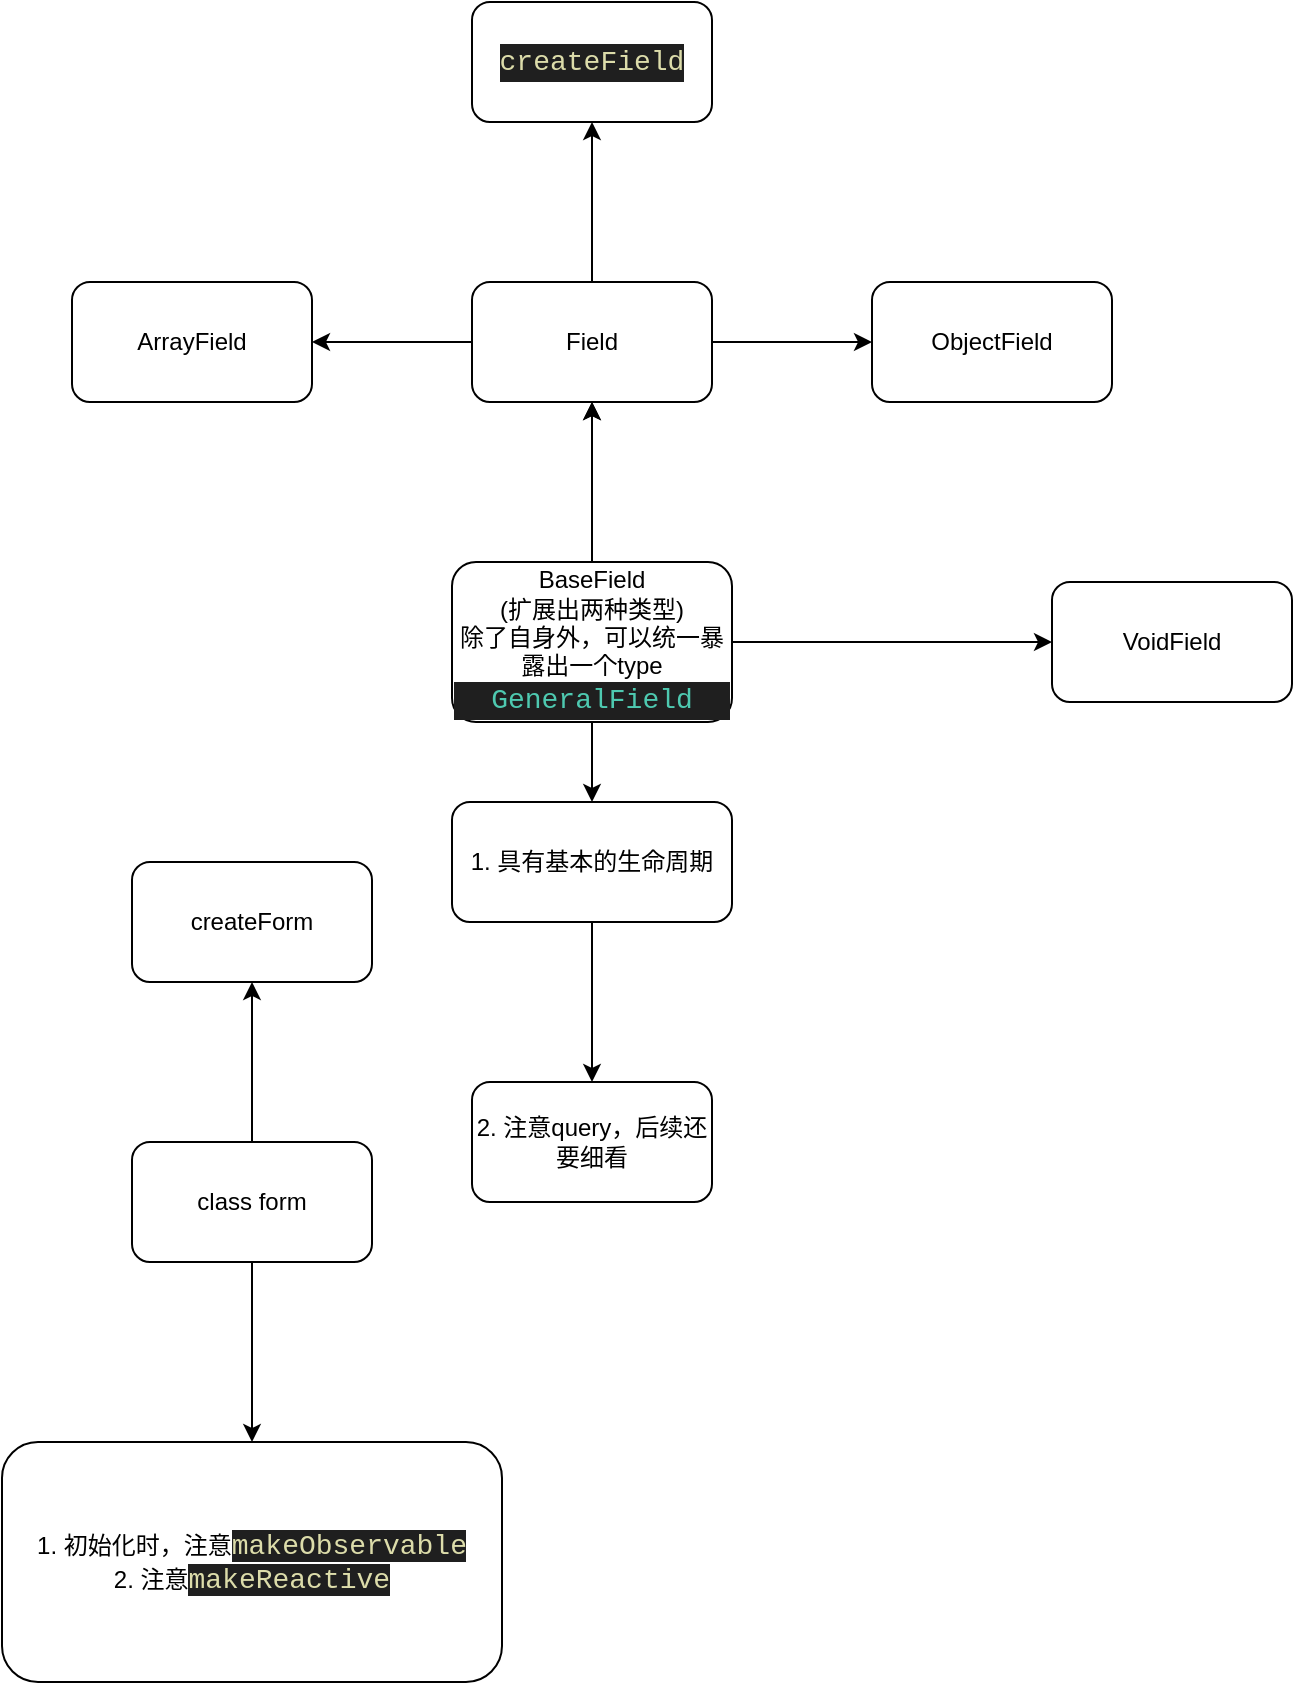 <mxfile version="24.0.7" type="github" pages="4">
  <diagram name="core" id="ydHfQLda-jTnJavEIhyf">
    <mxGraphModel dx="1234" dy="583" grid="1" gridSize="10" guides="1" tooltips="1" connect="1" arrows="1" fold="1" page="1" pageScale="1" pageWidth="827" pageHeight="1169" math="0" shadow="0">
      <root>
        <mxCell id="0" />
        <mxCell id="1" parent="0" />
        <mxCell id="av79MnD7f7RDqJ-BfmS2-2" value="" style="edgeStyle=orthogonalEdgeStyle;rounded=0;orthogonalLoop=1;jettySize=auto;html=1;" parent="1" source="qCkV-2ycP6spc737OJOI-1" target="av79MnD7f7RDqJ-BfmS2-1" edge="1">
          <mxGeometry relative="1" as="geometry" />
        </mxCell>
        <mxCell id="8ErluBd8FRFVj63jUSle-2" value="" style="edgeStyle=orthogonalEdgeStyle;rounded=0;orthogonalLoop=1;jettySize=auto;html=1;" edge="1" parent="1" source="qCkV-2ycP6spc737OJOI-1" target="8ErluBd8FRFVj63jUSle-1">
          <mxGeometry relative="1" as="geometry" />
        </mxCell>
        <mxCell id="qCkV-2ycP6spc737OJOI-1" value="class form" style="rounded=1;whiteSpace=wrap;html=1;" parent="1" vertex="1">
          <mxGeometry x="140" y="590" width="120" height="60" as="geometry" />
        </mxCell>
        <mxCell id="av79MnD7f7RDqJ-BfmS2-1" value="createForm" style="whiteSpace=wrap;html=1;rounded=1;" parent="1" vertex="1">
          <mxGeometry x="140" y="450" width="120" height="60" as="geometry" />
        </mxCell>
        <mxCell id="sH8zPT19yg_qcnnj4GGO-3" value="" style="edgeStyle=orthogonalEdgeStyle;rounded=0;orthogonalLoop=1;jettySize=auto;html=1;" parent="1" source="sH8zPT19yg_qcnnj4GGO-1" target="sH8zPT19yg_qcnnj4GGO-2" edge="1">
          <mxGeometry relative="1" as="geometry" />
        </mxCell>
        <mxCell id="sH8zPT19yg_qcnnj4GGO-4" value="" style="edgeStyle=orthogonalEdgeStyle;rounded=0;orthogonalLoop=1;jettySize=auto;html=1;" parent="1" source="sH8zPT19yg_qcnnj4GGO-1" target="sH8zPT19yg_qcnnj4GGO-2" edge="1">
          <mxGeometry relative="1" as="geometry" />
        </mxCell>
        <mxCell id="sH8zPT19yg_qcnnj4GGO-6" value="" style="edgeStyle=orthogonalEdgeStyle;rounded=0;orthogonalLoop=1;jettySize=auto;html=1;" parent="1" source="sH8zPT19yg_qcnnj4GGO-1" target="sH8zPT19yg_qcnnj4GGO-5" edge="1">
          <mxGeometry relative="1" as="geometry" />
        </mxCell>
        <mxCell id="8ErluBd8FRFVj63jUSle-4" value="" style="edgeStyle=orthogonalEdgeStyle;rounded=0;orthogonalLoop=1;jettySize=auto;html=1;" edge="1" parent="1" source="sH8zPT19yg_qcnnj4GGO-1" target="8ErluBd8FRFVj63jUSle-3">
          <mxGeometry relative="1" as="geometry" />
        </mxCell>
        <mxCell id="sH8zPT19yg_qcnnj4GGO-1" value="BaseField&lt;div&gt;(扩展出两种类型&lt;span style=&quot;background-color: initial;&quot;&gt;)&lt;/span&gt;&lt;/div&gt;&lt;div&gt;&lt;span style=&quot;background-color: initial;&quot;&gt;除了自身外，可以统一暴露出一个type&lt;/span&gt;&lt;/div&gt;&lt;div&gt;&lt;div style=&quot;color: rgb(204, 204, 204); background-color: rgb(31, 31, 31); font-family: Consolas, &amp;quot;Courier New&amp;quot;, monospace; font-size: 14px; line-height: 19px; white-space: pre;&quot;&gt;&lt;span style=&quot;color: #4ec9b0;&quot;&gt;GeneralField&lt;/span&gt;&lt;/div&gt;&lt;/div&gt;" style="rounded=1;whiteSpace=wrap;html=1;" parent="1" vertex="1">
          <mxGeometry x="300" y="300" width="140" height="80" as="geometry" />
        </mxCell>
        <mxCell id="sH8zPT19yg_qcnnj4GGO-10" value="" style="edgeStyle=orthogonalEdgeStyle;rounded=0;orthogonalLoop=1;jettySize=auto;html=1;" parent="1" source="sH8zPT19yg_qcnnj4GGO-2" target="sH8zPT19yg_qcnnj4GGO-9" edge="1">
          <mxGeometry relative="1" as="geometry" />
        </mxCell>
        <mxCell id="sH8zPT19yg_qcnnj4GGO-12" value="" style="edgeStyle=orthogonalEdgeStyle;rounded=0;orthogonalLoop=1;jettySize=auto;html=1;" parent="1" source="sH8zPT19yg_qcnnj4GGO-2" target="sH8zPT19yg_qcnnj4GGO-11" edge="1">
          <mxGeometry relative="1" as="geometry" />
        </mxCell>
        <mxCell id="sH8zPT19yg_qcnnj4GGO-14" value="" style="edgeStyle=orthogonalEdgeStyle;rounded=0;orthogonalLoop=1;jettySize=auto;html=1;" parent="1" source="sH8zPT19yg_qcnnj4GGO-2" target="sH8zPT19yg_qcnnj4GGO-13" edge="1">
          <mxGeometry relative="1" as="geometry" />
        </mxCell>
        <mxCell id="sH8zPT19yg_qcnnj4GGO-2" value="Field" style="whiteSpace=wrap;html=1;rounded=1;" parent="1" vertex="1">
          <mxGeometry x="310" y="160" width="120" height="60" as="geometry" />
        </mxCell>
        <mxCell id="sH8zPT19yg_qcnnj4GGO-5" value="VoidField" style="whiteSpace=wrap;html=1;rounded=1;" parent="1" vertex="1">
          <mxGeometry x="600" y="310" width="120" height="60" as="geometry" />
        </mxCell>
        <mxCell id="sH8zPT19yg_qcnnj4GGO-9" value="&lt;div style=&quot;color: rgb(204, 204, 204); background-color: rgb(31, 31, 31); font-family: Consolas, &amp;quot;Courier New&amp;quot;, monospace; font-size: 14px; line-height: 19px; white-space: pre;&quot;&gt;&lt;span style=&quot;color: #dcdcaa;&quot;&gt;createField&lt;/span&gt;&lt;/div&gt;" style="whiteSpace=wrap;html=1;rounded=1;" parent="1" vertex="1">
          <mxGeometry x="310" y="20" width="120" height="60" as="geometry" />
        </mxCell>
        <mxCell id="sH8zPT19yg_qcnnj4GGO-11" value="ObjectField" style="whiteSpace=wrap;html=1;rounded=1;" parent="1" vertex="1">
          <mxGeometry x="510" y="160" width="120" height="60" as="geometry" />
        </mxCell>
        <mxCell id="sH8zPT19yg_qcnnj4GGO-13" value="ArrayField" style="whiteSpace=wrap;html=1;rounded=1;" parent="1" vertex="1">
          <mxGeometry x="110" y="160" width="120" height="60" as="geometry" />
        </mxCell>
        <mxCell id="8ErluBd8FRFVj63jUSle-1" value="1. 初始化时，注意&lt;span style=&quot;color: rgb(220, 220, 170); background-color: rgb(31, 31, 31); font-family: Consolas, &amp;quot;Courier New&amp;quot;, monospace; font-size: 14px; white-space: pre;&quot;&gt;makeObservable&lt;/span&gt;&lt;div&gt;2. 注意&lt;span style=&quot;color: rgb(220, 220, 170); background-color: rgb(31, 31, 31); font-family: Consolas, &amp;quot;Courier New&amp;quot;, monospace; font-size: 14px; white-space: pre;&quot;&gt;makeReactive&lt;/span&gt;&lt;/div&gt;" style="whiteSpace=wrap;html=1;rounded=1;" vertex="1" parent="1">
          <mxGeometry x="75" y="740" width="250" height="120" as="geometry" />
        </mxCell>
        <mxCell id="8ErluBd8FRFVj63jUSle-6" value="" style="edgeStyle=orthogonalEdgeStyle;rounded=0;orthogonalLoop=1;jettySize=auto;html=1;" edge="1" parent="1" source="8ErluBd8FRFVj63jUSle-3" target="8ErluBd8FRFVj63jUSle-5">
          <mxGeometry relative="1" as="geometry" />
        </mxCell>
        <mxCell id="8ErluBd8FRFVj63jUSle-3" value="1. 具有基本的生命周期" style="whiteSpace=wrap;html=1;rounded=1;" vertex="1" parent="1">
          <mxGeometry x="300" y="420" width="140" height="60" as="geometry" />
        </mxCell>
        <mxCell id="8ErluBd8FRFVj63jUSle-5" value="2. 注意query，后续还要细看" style="whiteSpace=wrap;html=1;rounded=1;" vertex="1" parent="1">
          <mxGeometry x="310" y="560" width="120" height="60" as="geometry" />
        </mxCell>
      </root>
    </mxGraphModel>
  </diagram>
  <diagram id="wPo-Mh2U8cmUAynVw9R_" name="reavtive">
    <mxGraphModel dx="1234" dy="583" grid="1" gridSize="10" guides="1" tooltips="1" connect="1" arrows="1" fold="1" page="1" pageScale="1" pageWidth="827" pageHeight="1169" math="0" shadow="0">
      <root>
        <mxCell id="0" />
        <mxCell id="1" parent="0" />
        <mxCell id="7fOjUq5pDZyz8odlNLMt-3" value="" style="edgeStyle=orthogonalEdgeStyle;rounded=0;orthogonalLoop=1;jettySize=auto;html=1;" parent="1" source="7fOjUq5pDZyz8odlNLMt-1" target="7fOjUq5pDZyz8odlNLMt-2" edge="1">
          <mxGeometry relative="1" as="geometry" />
        </mxCell>
        <mxCell id="7fOjUq5pDZyz8odlNLMt-4" value="" style="edgeStyle=orthogonalEdgeStyle;rounded=0;orthogonalLoop=1;jettySize=auto;html=1;" parent="1" source="7fOjUq5pDZyz8odlNLMt-1" target="7fOjUq5pDZyz8odlNLMt-2" edge="1">
          <mxGeometry relative="1" as="geometry" />
        </mxCell>
        <mxCell id="7fOjUq5pDZyz8odlNLMt-1" value="observable" style="rounded=1;whiteSpace=wrap;html=1;" parent="1" vertex="1">
          <mxGeometry x="135" y="510" width="120" height="60" as="geometry" />
        </mxCell>
        <mxCell id="7fOjUq5pDZyz8odlNLMt-6" value="" style="edgeStyle=orthogonalEdgeStyle;rounded=0;orthogonalLoop=1;jettySize=auto;html=1;" parent="1" source="7fOjUq5pDZyz8odlNLMt-2" target="7fOjUq5pDZyz8odlNLMt-5" edge="1">
          <mxGeometry relative="1" as="geometry" />
        </mxCell>
        <mxCell id="7fOjUq5pDZyz8odlNLMt-2" value="&lt;div style=&quot;color: rgb(204, 204, 204); background-color: rgb(31, 31, 31); font-family: Consolas, &amp;quot;Courier New&amp;quot;, monospace; font-size: 14px; line-height: 19px; white-space: pre;&quot;&gt;&lt;span style=&quot;color: #dcdcaa;&quot;&gt;createObservable&lt;/span&gt;&lt;/div&gt;" style="whiteSpace=wrap;html=1;rounded=1;" parent="1" vertex="1">
          <mxGeometry x="100" y="640" width="190" height="60" as="geometry" />
        </mxCell>
        <mxCell id="7fOjUq5pDZyz8odlNLMt-5" value="buildDataTree is important" style="whiteSpace=wrap;html=1;rounded=1;" parent="1" vertex="1">
          <mxGeometry x="135" y="780" width="120" height="60" as="geometry" />
        </mxCell>
        <mxCell id="7fOjUq5pDZyz8odlNLMt-9" value="&lt;div style=&quot;color: #cccccc;background-color: #1f1f1f;font-family: Consolas, &#39;Courier New&#39;, monospace;font-weight: normal;font-size: 14px;line-height: 19px;white-space: pre;&quot;&gt;&lt;span style=&quot;color: #dcdcaa;&quot;&gt;observable&lt;/span&gt;&lt;/div&gt;" style="swimlane;fontStyle=1;align=center;verticalAlign=top;childLayout=stackLayout;horizontal=1;startSize=26;horizontalStack=0;resizeParent=1;resizeParentMax=0;resizeLast=0;collapsible=1;marginBottom=0;whiteSpace=wrap;html=1;" parent="1" vertex="1">
          <mxGeometry x="610" y="550" width="160" height="164" as="geometry" />
        </mxCell>
        <mxCell id="7fOjUq5pDZyz8odlNLMt-10" value="&lt;div style=&quot;color: rgb(204, 204, 204); background-color: rgb(31, 31, 31); font-family: Consolas, &amp;quot;Courier New&amp;quot;, monospace; font-size: 14px; line-height: 19px; white-space: pre;&quot;&gt;&lt;span style=&quot;color: #9cdcfe;&quot;&gt;box&lt;/span&gt;&lt;/div&gt;" style="text;strokeColor=none;fillColor=none;align=left;verticalAlign=top;spacingLeft=4;spacingRight=4;overflow=hidden;rotatable=0;points=[[0,0.5],[1,0.5]];portConstraint=eastwest;whiteSpace=wrap;html=1;" parent="7fOjUq5pDZyz8odlNLMt-9" vertex="1">
          <mxGeometry y="26" width="160" height="26" as="geometry" />
        </mxCell>
        <mxCell id="7fOjUq5pDZyz8odlNLMt-13" value="&lt;div style=&quot;color: rgb(204, 204, 204); background-color: rgb(31, 31, 31); font-family: Consolas, &amp;quot;Courier New&amp;quot;, monospace; font-size: 14px; line-height: 19px; white-space: pre;&quot;&gt;&lt;span style=&quot;color: #9cdcfe;&quot;&gt;ref&lt;/span&gt;&lt;/div&gt;" style="text;strokeColor=none;fillColor=none;align=left;verticalAlign=top;spacingLeft=4;spacingRight=4;overflow=hidden;rotatable=0;points=[[0,0.5],[1,0.5]];portConstraint=eastwest;whiteSpace=wrap;html=1;" parent="7fOjUq5pDZyz8odlNLMt-9" vertex="1">
          <mxGeometry y="52" width="160" height="26" as="geometry" />
        </mxCell>
        <mxCell id="7fOjUq5pDZyz8odlNLMt-11" value="" style="line;strokeWidth=1;fillColor=none;align=left;verticalAlign=middle;spacingTop=-1;spacingLeft=3;spacingRight=3;rotatable=0;labelPosition=right;points=[];portConstraint=eastwest;strokeColor=inherit;" parent="7fOjUq5pDZyz8odlNLMt-9" vertex="1">
          <mxGeometry y="78" width="160" height="8" as="geometry" />
        </mxCell>
        <mxCell id="7fOjUq5pDZyz8odlNLMt-12" value="&lt;div style=&quot;color: rgb(204, 204, 204); background-color: rgb(31, 31, 31); font-family: Consolas, &amp;quot;Courier New&amp;quot;, monospace; font-size: 14px; line-height: 19px; white-space: pre;&quot;&gt;&lt;span style=&quot;color: #9cdcfe;&quot;&gt;shallow&lt;/span&gt;&lt;/div&gt;" style="text;strokeColor=none;fillColor=none;align=left;verticalAlign=top;spacingLeft=4;spacingRight=4;overflow=hidden;rotatable=0;points=[[0,0.5],[1,0.5]];portConstraint=eastwest;whiteSpace=wrap;html=1;" parent="7fOjUq5pDZyz8odlNLMt-9" vertex="1">
          <mxGeometry y="86" width="160" height="26" as="geometry" />
        </mxCell>
        <mxCell id="7fOjUq5pDZyz8odlNLMt-14" value="&lt;div style=&quot;color: rgb(204, 204, 204); background-color: rgb(31, 31, 31); font-family: Consolas, &amp;quot;Courier New&amp;quot;, monospace; font-size: 14px; line-height: 19px; white-space: pre;&quot;&gt;&lt;div style=&quot;line-height: 19px;&quot;&gt;&lt;span style=&quot;color: #9cdcfe;&quot;&gt;computed&lt;/span&gt;&lt;/div&gt;&lt;/div&gt;" style="text;strokeColor=none;fillColor=none;align=left;verticalAlign=top;spacingLeft=4;spacingRight=4;overflow=hidden;rotatable=0;points=[[0,0.5],[1,0.5]];portConstraint=eastwest;whiteSpace=wrap;html=1;" parent="7fOjUq5pDZyz8odlNLMt-9" vertex="1">
          <mxGeometry y="112" width="160" height="26" as="geometry" />
        </mxCell>
        <mxCell id="7fOjUq5pDZyz8odlNLMt-15" value="&lt;div style=&quot;color: rgb(204, 204, 204); background-color: rgb(31, 31, 31); font-family: Consolas, &amp;quot;Courier New&amp;quot;, monospace; font-size: 14px; line-height: 19px; white-space: pre;&quot;&gt;&lt;div style=&quot;line-height: 19px;&quot;&gt;&lt;div style=&quot;line-height: 19px;&quot;&gt;&lt;span style=&quot;color: #9cdcfe;&quot;&gt;deep&lt;/span&gt;&lt;/div&gt;&lt;/div&gt;&lt;/div&gt;" style="text;strokeColor=none;fillColor=none;align=left;verticalAlign=top;spacingLeft=4;spacingRight=4;overflow=hidden;rotatable=0;points=[[0,0.5],[1,0.5]];portConstraint=eastwest;whiteSpace=wrap;html=1;" parent="7fOjUq5pDZyz8odlNLMt-9" vertex="1">
          <mxGeometry y="138" width="160" height="26" as="geometry" />
        </mxCell>
      </root>
    </mxGraphModel>
  </diagram>
  <diagram id="F1Tz106-Ev_HMAFq8nC5" name="react">
    <mxGraphModel dx="1234" dy="583" grid="1" gridSize="10" guides="1" tooltips="1" connect="1" arrows="1" fold="1" page="1" pageScale="1" pageWidth="827" pageHeight="1169" math="0" shadow="0">
      <root>
        <mxCell id="0" />
        <mxCell id="1" parent="0" />
      </root>
    </mxGraphModel>
  </diagram>
  <diagram id="mVZ2b3C_fVj4TrpCde61" name="antd">
    <mxGraphModel dx="1234" dy="583" grid="1" gridSize="10" guides="1" tooltips="1" connect="1" arrows="1" fold="1" page="1" pageScale="1" pageWidth="827" pageHeight="1169" math="0" shadow="0">
      <root>
        <mxCell id="0" />
        <mxCell id="1" parent="0" />
      </root>
    </mxGraphModel>
  </diagram>
</mxfile>
